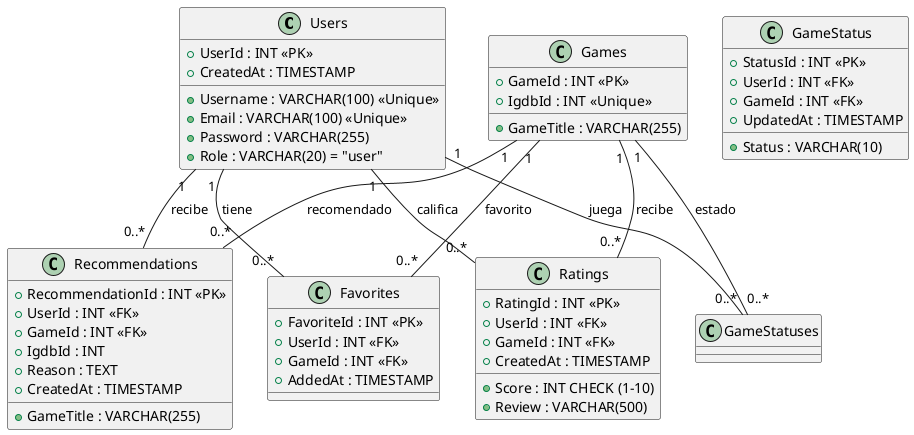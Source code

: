 @startuml

class Users {
  +UserId : INT <<PK>>
  +Username : VARCHAR(100) <<Unique>>
  +Email : VARCHAR(100) <<Unique>>
  +Password : VARCHAR(255)
  +Role : VARCHAR(20) = "user"
  +CreatedAt : TIMESTAMP
}

class Games {
  +GameId : INT <<PK>>
  +IgdbId : INT <<Unique>>
  +GameTitle : VARCHAR(255)
}

class Ratings {
  +RatingId : INT <<PK>>
  +UserId : INT <<FK>>
  +GameId : INT <<FK>>
  +Score : INT CHECK (1-10)
  +Review : VARCHAR(500)
  +CreatedAt : TIMESTAMP
}

class GameStatus {
  +StatusId : INT <<PK>>
  +UserId : INT <<FK>>
  +GameId : INT <<FK>>
  +Status : VARCHAR(10) 
  +UpdatedAt : TIMESTAMP
}

class Favorites {
  +FavoriteId : INT <<PK>>
  +UserId : INT <<FK>>
  +GameId : INT <<FK>>
  +AddedAt : TIMESTAMP
}

class Recommendations {
  +RecommendationId : INT <<PK>>
  +UserId : INT <<FK>>
  +GameId : INT <<FK>>
  +IgdbId : INT
  +GameTitle : VARCHAR(255)
  +Reason : TEXT
  +CreatedAt : TIMESTAMP
}

Users "1" -- "0..*" Ratings : califica
Users "1" -- "0..*" GameStatuses : juega
Users "1" -- "0..*" Favorites : tiene
Users "1" -- "0..*" Recommendations : recibe
Games "1" -- "0..*" Ratings : recibe
Games "1" -- "0..*" GameStatuses : estado
Games "1" -- "0..*" Favorites : favorito
Games "1" -- "0..*" Recommendations : recomendado

@enduml
